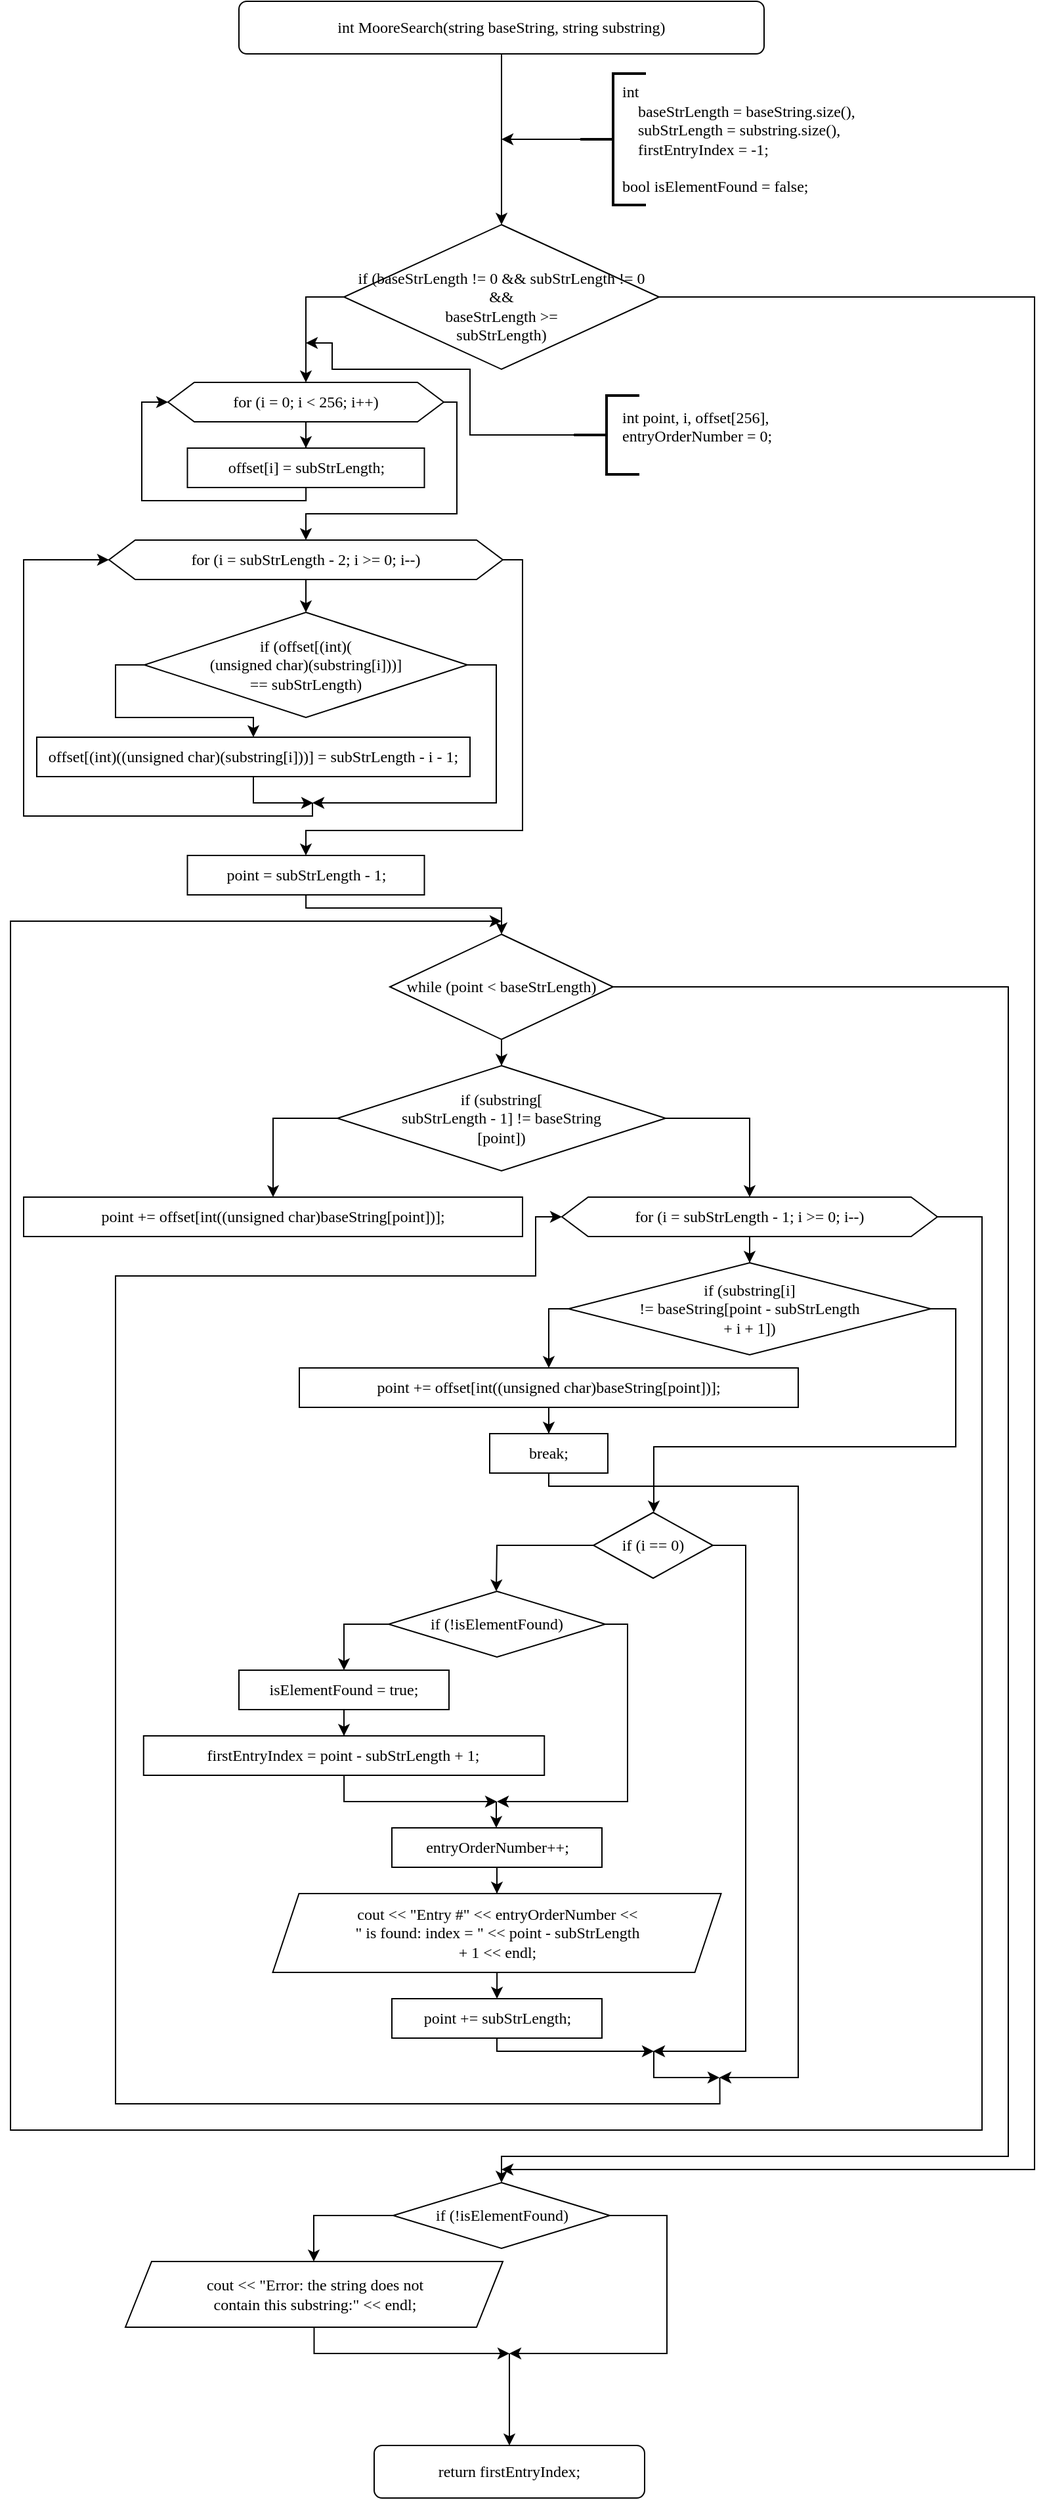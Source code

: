 <mxfile version="14.1.8" type="device"><diagram id="-pV3vBa_KzqcUFJN3fFj" name="Страница 1"><mxGraphModel dx="1185" dy="693" grid="1" gridSize="10" guides="1" tooltips="1" connect="1" arrows="1" fold="1" page="1" pageScale="1" pageWidth="827" pageHeight="1169" math="0" shadow="0"><root><mxCell id="0"/><mxCell id="1" parent="0"/><mxCell id="t9Ymlc0olZi4KqSJCbsd-13" style="edgeStyle=orthogonalEdgeStyle;rounded=0;orthogonalLoop=1;jettySize=auto;html=1;entryX=0.5;entryY=0;entryDx=0;entryDy=0;" edge="1" parent="1" source="t9Ymlc0olZi4KqSJCbsd-12" target="t9Ymlc0olZi4KqSJCbsd-17"><mxGeometry relative="1" as="geometry"><mxPoint x="406" y="210" as="targetPoint"/></mxGeometry></mxCell><mxCell id="t9Ymlc0olZi4KqSJCbsd-12" value="int MooreSearch(string baseString, string substring)" style="rounded=1;whiteSpace=wrap;html=1;fontFamily=Consolas;" vertex="1" parent="1"><mxGeometry x="206" y="40" width="400" height="40" as="geometry"/></mxCell><mxCell id="t9Ymlc0olZi4KqSJCbsd-16" style="edgeStyle=orthogonalEdgeStyle;rounded=0;orthogonalLoop=1;jettySize=auto;html=1;fontFamily=Consolas;" edge="1" parent="1" source="t9Ymlc0olZi4KqSJCbsd-14"><mxGeometry relative="1" as="geometry"><mxPoint x="406" y="145" as="targetPoint"/></mxGeometry></mxCell><mxCell id="t9Ymlc0olZi4KqSJCbsd-14" value="" style="strokeWidth=2;html=1;shape=mxgraph.flowchart.annotation_2;align=left;labelPosition=right;pointerEvents=1;" vertex="1" parent="1"><mxGeometry x="466" y="95" width="50" height="100" as="geometry"/></mxCell><mxCell id="t9Ymlc0olZi4KqSJCbsd-15" value="&lt;div&gt;int&amp;nbsp;&lt;/div&gt;&lt;div&gt;&amp;nbsp; &amp;nbsp; baseStrLength = baseString.size(),&amp;nbsp;&lt;/div&gt;&lt;div&gt;&amp;nbsp; &amp;nbsp; subStrLength = substring.size(),&lt;/div&gt;&lt;div&gt;&amp;nbsp; &amp;nbsp; firstEntryIndex = -1;&lt;/div&gt;&lt;div&gt;&lt;br&gt;&lt;/div&gt;&lt;div&gt;bool isElementFound = false;&lt;/div&gt;" style="text;html=1;strokeColor=none;fillColor=none;align=left;verticalAlign=middle;whiteSpace=wrap;rounded=0;fontFamily=Consolas;" vertex="1" parent="1"><mxGeometry x="496" y="90" width="260" height="110" as="geometry"/></mxCell><mxCell id="t9Ymlc0olZi4KqSJCbsd-19" style="edgeStyle=orthogonalEdgeStyle;rounded=0;orthogonalLoop=1;jettySize=auto;html=1;entryX=0.5;entryY=0;entryDx=0;entryDy=0;fontFamily=Consolas;" edge="1" parent="1" source="t9Ymlc0olZi4KqSJCbsd-17" target="t9Ymlc0olZi4KqSJCbsd-18"><mxGeometry relative="1" as="geometry"><Array as="points"><mxPoint x="257" y="265"/></Array></mxGeometry></mxCell><mxCell id="t9Ymlc0olZi4KqSJCbsd-84" style="edgeStyle=orthogonalEdgeStyle;rounded=0;orthogonalLoop=1;jettySize=auto;html=1;fontFamily=Consolas;" edge="1" parent="1" source="t9Ymlc0olZi4KqSJCbsd-17"><mxGeometry relative="1" as="geometry"><mxPoint x="406" y="1690" as="targetPoint"/><Array as="points"><mxPoint x="812" y="265"/><mxPoint x="812" y="1690"/></Array></mxGeometry></mxCell><mxCell id="t9Ymlc0olZi4KqSJCbsd-17" value="&lt;br&gt;if (baseStrLength != 0 &amp;amp;&amp;amp; subStrLength != 0 &amp;amp;&amp;amp; &lt;br&gt;baseStrLength &amp;gt;= &lt;br&gt;subStrLength)" style="rhombus;whiteSpace=wrap;html=1;fontFamily=Consolas;align=center;" vertex="1" parent="1"><mxGeometry x="286" y="210" width="240" height="110" as="geometry"/></mxCell><mxCell id="t9Ymlc0olZi4KqSJCbsd-21" style="edgeStyle=orthogonalEdgeStyle;rounded=0;orthogonalLoop=1;jettySize=auto;html=1;entryX=0.5;entryY=0;entryDx=0;entryDy=0;fontFamily=Consolas;" edge="1" parent="1" source="t9Ymlc0olZi4KqSJCbsd-18" target="t9Ymlc0olZi4KqSJCbsd-20"><mxGeometry relative="1" as="geometry"/></mxCell><mxCell id="t9Ymlc0olZi4KqSJCbsd-25" style="edgeStyle=orthogonalEdgeStyle;rounded=0;orthogonalLoop=1;jettySize=auto;html=1;entryX=0.5;entryY=0;entryDx=0;entryDy=0;fontFamily=Consolas;" edge="1" parent="1" source="t9Ymlc0olZi4KqSJCbsd-18" target="t9Ymlc0olZi4KqSJCbsd-24"><mxGeometry relative="1" as="geometry"><Array as="points"><mxPoint x="372" y="345"/><mxPoint x="372" y="430"/><mxPoint x="257" y="430"/></Array></mxGeometry></mxCell><mxCell id="t9Ymlc0olZi4KqSJCbsd-18" value="for (i = 0; i &amp;lt; 256; i++)" style="shape=hexagon;perimeter=hexagonPerimeter2;whiteSpace=wrap;html=1;fixedSize=1;fontFamily=Consolas;align=center;" vertex="1" parent="1"><mxGeometry x="152" y="330" width="210" height="30" as="geometry"/></mxCell><mxCell id="t9Ymlc0olZi4KqSJCbsd-23" style="edgeStyle=orthogonalEdgeStyle;rounded=0;orthogonalLoop=1;jettySize=auto;html=1;fontFamily=Consolas;entryX=0;entryY=0.5;entryDx=0;entryDy=0;" edge="1" parent="1" source="t9Ymlc0olZi4KqSJCbsd-20" target="t9Ymlc0olZi4KqSJCbsd-18"><mxGeometry relative="1" as="geometry"><mxPoint x="132" y="350" as="targetPoint"/><Array as="points"><mxPoint x="257" y="420"/><mxPoint x="132" y="420"/><mxPoint x="132" y="345"/></Array></mxGeometry></mxCell><mxCell id="t9Ymlc0olZi4KqSJCbsd-20" value="offset[i] = subStrLength;" style="rounded=0;whiteSpace=wrap;html=1;fontFamily=Consolas;align=center;" vertex="1" parent="1"><mxGeometry x="166.75" y="380" width="180.5" height="30" as="geometry"/></mxCell><mxCell id="t9Ymlc0olZi4KqSJCbsd-27" style="edgeStyle=orthogonalEdgeStyle;rounded=0;orthogonalLoop=1;jettySize=auto;html=1;entryX=0.5;entryY=0;entryDx=0;entryDy=0;fontFamily=Consolas;" edge="1" parent="1" source="t9Ymlc0olZi4KqSJCbsd-24" target="t9Ymlc0olZi4KqSJCbsd-26"><mxGeometry relative="1" as="geometry"/></mxCell><mxCell id="t9Ymlc0olZi4KqSJCbsd-33" style="edgeStyle=orthogonalEdgeStyle;rounded=0;orthogonalLoop=1;jettySize=auto;html=1;fontFamily=Consolas;arcSize=0;entryX=0.5;entryY=0;entryDx=0;entryDy=0;" edge="1" parent="1" source="t9Ymlc0olZi4KqSJCbsd-24" target="t9Ymlc0olZi4KqSJCbsd-34"><mxGeometry relative="1" as="geometry"><mxPoint x="262" y="690" as="targetPoint"/><Array as="points"><mxPoint x="422" y="465"/><mxPoint x="422" y="671"/><mxPoint x="257" y="671"/></Array></mxGeometry></mxCell><mxCell id="t9Ymlc0olZi4KqSJCbsd-24" value="for (i = subStrLength - 2; i &amp;gt;= 0; i--)" style="shape=hexagon;perimeter=hexagonPerimeter2;whiteSpace=wrap;html=1;fixedSize=1;fontFamily=Consolas;align=center;" vertex="1" parent="1"><mxGeometry x="107" y="450" width="300" height="30" as="geometry"/></mxCell><mxCell id="t9Ymlc0olZi4KqSJCbsd-29" style="edgeStyle=orthogonalEdgeStyle;rounded=0;orthogonalLoop=1;jettySize=auto;html=1;entryX=0.5;entryY=0;entryDx=0;entryDy=0;fontFamily=Consolas;exitX=0;exitY=0.5;exitDx=0;exitDy=0;" edge="1" parent="1" source="t9Ymlc0olZi4KqSJCbsd-26" target="t9Ymlc0olZi4KqSJCbsd-28"><mxGeometry relative="1" as="geometry"><Array as="points"><mxPoint x="112" y="545"/><mxPoint x="112" y="585"/><mxPoint x="217" y="585"/></Array></mxGeometry></mxCell><mxCell id="t9Ymlc0olZi4KqSJCbsd-31" style="edgeStyle=orthogonalEdgeStyle;rounded=0;orthogonalLoop=1;jettySize=auto;html=1;fontFamily=Consolas;" edge="1" parent="1" source="t9Ymlc0olZi4KqSJCbsd-26"><mxGeometry relative="1" as="geometry"><mxPoint x="262" y="650" as="targetPoint"/><Array as="points"><mxPoint x="402" y="545"/><mxPoint x="402" y="650"/></Array></mxGeometry></mxCell><mxCell id="t9Ymlc0olZi4KqSJCbsd-26" value="if (offset[(int)(&lt;br&gt;(unsigned char)(substring[i]))] &lt;br&gt;== subStrLength)" style="rhombus;whiteSpace=wrap;html=1;fontFamily=Consolas;align=center;" vertex="1" parent="1"><mxGeometry x="134" y="505" width="246" height="80" as="geometry"/></mxCell><mxCell id="t9Ymlc0olZi4KqSJCbsd-30" style="edgeStyle=orthogonalEdgeStyle;rounded=0;orthogonalLoop=1;jettySize=auto;html=1;fontFamily=Consolas;" edge="1" parent="1" source="t9Ymlc0olZi4KqSJCbsd-28"><mxGeometry relative="1" as="geometry"><mxPoint x="262" y="650" as="targetPoint"/></mxGeometry></mxCell><mxCell id="t9Ymlc0olZi4KqSJCbsd-28" value="offset[(int)((unsigned char)(substring[i]))] = subStrLength - i - 1;" style="rounded=0;whiteSpace=wrap;html=1;fontFamily=Consolas;align=center;" vertex="1" parent="1"><mxGeometry x="52" y="600" width="330" height="30" as="geometry"/></mxCell><mxCell id="t9Ymlc0olZi4KqSJCbsd-32" value="" style="endArrow=classic;html=1;fontFamily=Consolas;edgeStyle=orthogonalEdgeStyle;arcSize=0;entryX=0;entryY=0.5;entryDx=0;entryDy=0;" edge="1" parent="1" target="t9Ymlc0olZi4KqSJCbsd-24"><mxGeometry width="50" height="50" relative="1" as="geometry"><mxPoint x="262" y="650" as="sourcePoint"/><mxPoint x="12" y="460" as="targetPoint"/><Array as="points"><mxPoint x="262" y="660"/><mxPoint x="42" y="660"/><mxPoint x="42" y="465"/></Array></mxGeometry></mxCell><mxCell id="t9Ymlc0olZi4KqSJCbsd-36" style="edgeStyle=orthogonalEdgeStyle;rounded=0;orthogonalLoop=1;jettySize=auto;html=1;entryX=0.5;entryY=0;entryDx=0;entryDy=0;fontFamily=Consolas;" edge="1" parent="1" source="t9Ymlc0olZi4KqSJCbsd-34" target="t9Ymlc0olZi4KqSJCbsd-35"><mxGeometry relative="1" as="geometry"><Array as="points"><mxPoint x="257" y="730"/><mxPoint x="406" y="730"/></Array></mxGeometry></mxCell><mxCell id="t9Ymlc0olZi4KqSJCbsd-34" value="point = subStrLength - 1;" style="rounded=0;whiteSpace=wrap;html=1;fontFamily=Consolas;align=center;" vertex="1" parent="1"><mxGeometry x="166.75" y="690" width="180.5" height="30" as="geometry"/></mxCell><mxCell id="t9Ymlc0olZi4KqSJCbsd-38" style="edgeStyle=orthogonalEdgeStyle;rounded=0;orthogonalLoop=1;jettySize=auto;html=1;entryX=0.5;entryY=0;entryDx=0;entryDy=0;fontFamily=Consolas;" edge="1" parent="1" source="t9Ymlc0olZi4KqSJCbsd-35" target="t9Ymlc0olZi4KqSJCbsd-37"><mxGeometry relative="1" as="geometry"/></mxCell><mxCell id="t9Ymlc0olZi4KqSJCbsd-75" style="edgeStyle=orthogonalEdgeStyle;rounded=0;orthogonalLoop=1;jettySize=auto;html=1;fontFamily=Consolas;" edge="1" parent="1" source="t9Ymlc0olZi4KqSJCbsd-35"><mxGeometry relative="1" as="geometry"><mxPoint x="406" y="1700" as="targetPoint"/><Array as="points"><mxPoint x="792" y="790"/><mxPoint x="792" y="1680"/></Array></mxGeometry></mxCell><mxCell id="t9Ymlc0olZi4KqSJCbsd-35" value="while (point &amp;lt; baseStrLength)" style="rhombus;whiteSpace=wrap;html=1;fontFamily=Consolas;align=center;" vertex="1" parent="1"><mxGeometry x="321" y="750" width="170" height="80" as="geometry"/></mxCell><mxCell id="t9Ymlc0olZi4KqSJCbsd-41" style="edgeStyle=orthogonalEdgeStyle;rounded=0;orthogonalLoop=1;jettySize=auto;html=1;entryX=0.5;entryY=0;entryDx=0;entryDy=0;fontFamily=Consolas;" edge="1" parent="1" source="t9Ymlc0olZi4KqSJCbsd-37" target="t9Ymlc0olZi4KqSJCbsd-40"><mxGeometry relative="1" as="geometry"><Array as="points"><mxPoint x="232" y="890"/></Array></mxGeometry></mxCell><mxCell id="t9Ymlc0olZi4KqSJCbsd-45" style="edgeStyle=orthogonalEdgeStyle;rounded=0;orthogonalLoop=1;jettySize=auto;html=1;fontFamily=Consolas;entryX=0.5;entryY=0;entryDx=0;entryDy=0;" edge="1" parent="1" source="t9Ymlc0olZi4KqSJCbsd-37" target="t9Ymlc0olZi4KqSJCbsd-44"><mxGeometry relative="1" as="geometry"><Array as="points"><mxPoint x="595" y="890"/></Array></mxGeometry></mxCell><mxCell id="t9Ymlc0olZi4KqSJCbsd-37" value="if (substring[&lt;br&gt;subStrLength - 1] != baseString&lt;br&gt;[point])" style="rhombus;whiteSpace=wrap;html=1;fontFamily=Consolas;align=center;" vertex="1" parent="1"><mxGeometry x="281" y="850" width="250" height="80" as="geometry"/></mxCell><mxCell id="t9Ymlc0olZi4KqSJCbsd-40" value="point += offset[int((unsigned char)baseString[point])];" style="rounded=0;whiteSpace=wrap;html=1;fontFamily=Consolas;align=center;" vertex="1" parent="1"><mxGeometry x="42" y="950" width="380" height="30" as="geometry"/></mxCell><mxCell id="t9Ymlc0olZi4KqSJCbsd-43" style="edgeStyle=orthogonalEdgeStyle;rounded=0;orthogonalLoop=1;jettySize=auto;html=1;fontFamily=Consolas;" edge="1" parent="1" source="t9Ymlc0olZi4KqSJCbsd-42"><mxGeometry relative="1" as="geometry"><mxPoint x="257" y="300" as="targetPoint"/><Array as="points"><mxPoint x="382" y="370"/><mxPoint x="382" y="320"/><mxPoint x="277" y="320"/><mxPoint x="277" y="300"/></Array></mxGeometry></mxCell><mxCell id="t9Ymlc0olZi4KqSJCbsd-42" value="" style="strokeWidth=2;html=1;shape=mxgraph.flowchart.annotation_2;align=left;labelPosition=right;pointerEvents=1;" vertex="1" parent="1"><mxGeometry x="461" y="340" width="50" height="60" as="geometry"/></mxCell><mxCell id="t9Ymlc0olZi4KqSJCbsd-47" style="edgeStyle=orthogonalEdgeStyle;rounded=0;orthogonalLoop=1;jettySize=auto;html=1;entryX=0.5;entryY=0;entryDx=0;entryDy=0;fontFamily=Consolas;" edge="1" parent="1" source="t9Ymlc0olZi4KqSJCbsd-44" target="t9Ymlc0olZi4KqSJCbsd-46"><mxGeometry relative="1" as="geometry"/></mxCell><mxCell id="t9Ymlc0olZi4KqSJCbsd-74" style="edgeStyle=orthogonalEdgeStyle;rounded=0;orthogonalLoop=1;jettySize=auto;html=1;fontFamily=Consolas;" edge="1" parent="1" source="t9Ymlc0olZi4KqSJCbsd-44"><mxGeometry relative="1" as="geometry"><mxPoint x="406" y="740" as="targetPoint"/><Array as="points"><mxPoint x="772" y="965"/><mxPoint x="772" y="1660"/><mxPoint x="32" y="1660"/><mxPoint x="32" y="740"/><mxPoint x="321" y="740"/></Array></mxGeometry></mxCell><mxCell id="t9Ymlc0olZi4KqSJCbsd-44" value="for (i = subStrLength - 1; i &amp;gt;= 0; i--)" style="shape=hexagon;perimeter=hexagonPerimeter2;whiteSpace=wrap;html=1;fixedSize=1;fontFamily=Consolas;align=center;" vertex="1" parent="1"><mxGeometry x="452" y="950" width="286" height="30" as="geometry"/></mxCell><mxCell id="t9Ymlc0olZi4KqSJCbsd-49" style="edgeStyle=orthogonalEdgeStyle;rounded=0;orthogonalLoop=1;jettySize=auto;html=1;entryX=0.5;entryY=0;entryDx=0;entryDy=0;fontFamily=Consolas;" edge="1" parent="1" source="t9Ymlc0olZi4KqSJCbsd-46" target="t9Ymlc0olZi4KqSJCbsd-48"><mxGeometry relative="1" as="geometry"><Array as="points"><mxPoint x="442" y="1035"/></Array></mxGeometry></mxCell><mxCell id="t9Ymlc0olZi4KqSJCbsd-53" style="edgeStyle=orthogonalEdgeStyle;rounded=0;orthogonalLoop=1;jettySize=auto;html=1;fontFamily=Consolas;" edge="1" parent="1" source="t9Ymlc0olZi4KqSJCbsd-46"><mxGeometry relative="1" as="geometry"><mxPoint x="522" y="1190" as="targetPoint"/><Array as="points"><mxPoint x="752" y="1035"/><mxPoint x="752" y="1140"/><mxPoint x="522" y="1140"/><mxPoint x="522" y="1190"/></Array></mxGeometry></mxCell><mxCell id="t9Ymlc0olZi4KqSJCbsd-46" value="if (substring[i] &lt;br&gt;!= baseString[point - subStrLength &lt;br&gt;+ i + 1])" style="rhombus;whiteSpace=wrap;html=1;fontFamily=Consolas;align=center;" vertex="1" parent="1"><mxGeometry x="457" y="1000" width="276" height="70" as="geometry"/></mxCell><mxCell id="t9Ymlc0olZi4KqSJCbsd-51" style="edgeStyle=orthogonalEdgeStyle;rounded=0;orthogonalLoop=1;jettySize=auto;html=1;entryX=0.5;entryY=0;entryDx=0;entryDy=0;fontFamily=Consolas;" edge="1" parent="1" source="t9Ymlc0olZi4KqSJCbsd-48" target="t9Ymlc0olZi4KqSJCbsd-50"><mxGeometry relative="1" as="geometry"/></mxCell><mxCell id="t9Ymlc0olZi4KqSJCbsd-48" value="point += offset[int((unsigned char)baseString[point])];" style="rounded=0;whiteSpace=wrap;html=1;fontFamily=Consolas;align=center;" vertex="1" parent="1"><mxGeometry x="252" y="1080" width="380" height="30" as="geometry"/></mxCell><mxCell id="t9Ymlc0olZi4KqSJCbsd-72" style="edgeStyle=orthogonalEdgeStyle;rounded=0;orthogonalLoop=1;jettySize=auto;html=1;fontFamily=Consolas;" edge="1" parent="1" source="t9Ymlc0olZi4KqSJCbsd-50"><mxGeometry relative="1" as="geometry"><mxPoint x="572" y="1620" as="targetPoint"/><Array as="points"><mxPoint x="442" y="1170"/><mxPoint x="632" y="1170"/><mxPoint x="632" y="1620"/></Array></mxGeometry></mxCell><mxCell id="t9Ymlc0olZi4KqSJCbsd-50" value="break;" style="rounded=0;whiteSpace=wrap;html=1;fontFamily=Consolas;align=center;" vertex="1" parent="1"><mxGeometry x="397" y="1130" width="90" height="30" as="geometry"/></mxCell><mxCell id="t9Ymlc0olZi4KqSJCbsd-55" style="edgeStyle=orthogonalEdgeStyle;rounded=0;orthogonalLoop=1;jettySize=auto;html=1;fontFamily=Consolas;" edge="1" parent="1" source="t9Ymlc0olZi4KqSJCbsd-54"><mxGeometry relative="1" as="geometry"><mxPoint x="402" y="1250" as="targetPoint"/></mxGeometry></mxCell><mxCell id="t9Ymlc0olZi4KqSJCbsd-69" style="edgeStyle=orthogonalEdgeStyle;rounded=0;orthogonalLoop=1;jettySize=auto;html=1;fontFamily=Consolas;" edge="1" parent="1" source="t9Ymlc0olZi4KqSJCbsd-54"><mxGeometry relative="1" as="geometry"><mxPoint x="521.5" y="1600" as="targetPoint"/><Array as="points"><mxPoint x="592" y="1215"/><mxPoint x="592" y="1600"/></Array></mxGeometry></mxCell><mxCell id="t9Ymlc0olZi4KqSJCbsd-54" value="if (i == 0)" style="rhombus;whiteSpace=wrap;html=1;fontFamily=Consolas;align=center;" vertex="1" parent="1"><mxGeometry x="476" y="1190" width="91" height="50" as="geometry"/></mxCell><mxCell id="t9Ymlc0olZi4KqSJCbsd-58" style="edgeStyle=orthogonalEdgeStyle;rounded=0;orthogonalLoop=1;jettySize=auto;html=1;entryX=0.5;entryY=0;entryDx=0;entryDy=0;fontFamily=Consolas;" edge="1" parent="1" source="t9Ymlc0olZi4KqSJCbsd-56" target="t9Ymlc0olZi4KqSJCbsd-57"><mxGeometry relative="1" as="geometry"><Array as="points"><mxPoint x="286" y="1275"/></Array></mxGeometry></mxCell><mxCell id="t9Ymlc0olZi4KqSJCbsd-62" style="edgeStyle=orthogonalEdgeStyle;rounded=0;orthogonalLoop=1;jettySize=auto;html=1;fontFamily=Consolas;" edge="1" parent="1" source="t9Ymlc0olZi4KqSJCbsd-56"><mxGeometry relative="1" as="geometry"><mxPoint x="402.5" y="1410" as="targetPoint"/><Array as="points"><mxPoint x="502" y="1275"/><mxPoint x="502" y="1410"/></Array></mxGeometry></mxCell><mxCell id="t9Ymlc0olZi4KqSJCbsd-56" value="if (!isElementFound)" style="rhombus;whiteSpace=wrap;html=1;fontFamily=Consolas;align=center;" vertex="1" parent="1"><mxGeometry x="320" y="1250" width="165" height="50" as="geometry"/></mxCell><mxCell id="t9Ymlc0olZi4KqSJCbsd-60" style="edgeStyle=orthogonalEdgeStyle;rounded=0;orthogonalLoop=1;jettySize=auto;html=1;entryX=0.5;entryY=0;entryDx=0;entryDy=0;fontFamily=Consolas;" edge="1" parent="1" source="t9Ymlc0olZi4KqSJCbsd-57" target="t9Ymlc0olZi4KqSJCbsd-59"><mxGeometry relative="1" as="geometry"/></mxCell><mxCell id="t9Ymlc0olZi4KqSJCbsd-57" value="isElementFound = true;" style="rounded=0;whiteSpace=wrap;html=1;fontFamily=Consolas;align=center;" vertex="1" parent="1"><mxGeometry x="206" y="1310" width="160" height="30" as="geometry"/></mxCell><mxCell id="t9Ymlc0olZi4KqSJCbsd-61" style="edgeStyle=orthogonalEdgeStyle;rounded=0;orthogonalLoop=1;jettySize=auto;html=1;fontFamily=Consolas;" edge="1" parent="1" source="t9Ymlc0olZi4KqSJCbsd-59"><mxGeometry relative="1" as="geometry"><mxPoint x="402" y="1410" as="targetPoint"/></mxGeometry></mxCell><mxCell id="t9Ymlc0olZi4KqSJCbsd-59" value="firstEntryIndex = point - subStrLength + 1;" style="rounded=0;whiteSpace=wrap;html=1;fontFamily=Consolas;align=center;" vertex="1" parent="1"><mxGeometry x="133.38" y="1360" width="305.25" height="30" as="geometry"/></mxCell><mxCell id="t9Ymlc0olZi4KqSJCbsd-63" value="" style="endArrow=classic;html=1;fontFamily=Consolas;" edge="1" parent="1"><mxGeometry width="50" height="50" relative="1" as="geometry"><mxPoint x="402" y="1410" as="sourcePoint"/><mxPoint x="402" y="1430" as="targetPoint"/></mxGeometry></mxCell><mxCell id="t9Ymlc0olZi4KqSJCbsd-66" style="edgeStyle=orthogonalEdgeStyle;rounded=0;orthogonalLoop=1;jettySize=auto;html=1;entryX=0.5;entryY=0;entryDx=0;entryDy=0;fontFamily=Consolas;" edge="1" parent="1" source="t9Ymlc0olZi4KqSJCbsd-64" target="t9Ymlc0olZi4KqSJCbsd-65"><mxGeometry relative="1" as="geometry"/></mxCell><mxCell id="t9Ymlc0olZi4KqSJCbsd-64" value="entryOrderNumber++;" style="rounded=0;whiteSpace=wrap;html=1;fontFamily=Consolas;align=center;" vertex="1" parent="1"><mxGeometry x="322.5" y="1430" width="160" height="30" as="geometry"/></mxCell><mxCell id="t9Ymlc0olZi4KqSJCbsd-68" style="edgeStyle=orthogonalEdgeStyle;rounded=0;orthogonalLoop=1;jettySize=auto;html=1;entryX=0.5;entryY=0;entryDx=0;entryDy=0;fontFamily=Consolas;" edge="1" parent="1" source="t9Ymlc0olZi4KqSJCbsd-65" target="t9Ymlc0olZi4KqSJCbsd-67"><mxGeometry relative="1" as="geometry"/></mxCell><mxCell id="t9Ymlc0olZi4KqSJCbsd-65" value="cout &amp;lt;&amp;lt; &quot;Entry #&quot; &amp;lt;&amp;lt; entryOrderNumber &amp;lt;&amp;lt; &lt;br&gt;&quot; is found: index = &quot; &amp;lt;&amp;lt; point - subStrLength &lt;br&gt;+ 1 &amp;lt;&amp;lt; endl;" style="shape=parallelogram;perimeter=parallelogramPerimeter;whiteSpace=wrap;html=1;fixedSize=1;fontFamily=Consolas;" vertex="1" parent="1"><mxGeometry x="231.75" y="1480" width="341.5" height="60" as="geometry"/></mxCell><mxCell id="t9Ymlc0olZi4KqSJCbsd-70" style="edgeStyle=orthogonalEdgeStyle;rounded=0;orthogonalLoop=1;jettySize=auto;html=1;fontFamily=Consolas;" edge="1" parent="1" source="t9Ymlc0olZi4KqSJCbsd-67"><mxGeometry relative="1" as="geometry"><mxPoint x="522" y="1600" as="targetPoint"/><Array as="points"><mxPoint x="403" y="1600"/></Array></mxGeometry></mxCell><mxCell id="t9Ymlc0olZi4KqSJCbsd-67" value="point += subStrLength;" style="rounded=0;whiteSpace=wrap;html=1;fontFamily=Consolas;align=center;" vertex="1" parent="1"><mxGeometry x="322.5" y="1560" width="160" height="30" as="geometry"/></mxCell><mxCell id="t9Ymlc0olZi4KqSJCbsd-71" value="" style="endArrow=classic;html=1;fontFamily=Consolas;arcSize=0;edgeStyle=orthogonalEdgeStyle;" edge="1" parent="1"><mxGeometry width="50" height="50" relative="1" as="geometry"><mxPoint x="522" y="1600" as="sourcePoint"/><mxPoint x="572" y="1620" as="targetPoint"/><Array as="points"><mxPoint x="522" y="1620"/></Array></mxGeometry></mxCell><mxCell id="t9Ymlc0olZi4KqSJCbsd-73" value="" style="endArrow=classic;html=1;fontFamily=Consolas;arcSize=0;edgeStyle=orthogonalEdgeStyle;entryX=0;entryY=0.5;entryDx=0;entryDy=0;" edge="1" parent="1" target="t9Ymlc0olZi4KqSJCbsd-44"><mxGeometry width="50" height="50" relative="1" as="geometry"><mxPoint x="572.25" y="1620" as="sourcePoint"/><mxPoint x="442" y="960" as="targetPoint"/><Array as="points"><mxPoint x="572" y="1640"/><mxPoint x="112" y="1640"/><mxPoint x="112" y="1010"/><mxPoint x="432" y="1010"/><mxPoint x="432" y="965"/></Array></mxGeometry></mxCell><mxCell id="t9Ymlc0olZi4KqSJCbsd-79" style="edgeStyle=orthogonalEdgeStyle;rounded=0;orthogonalLoop=1;jettySize=auto;html=1;fontFamily=Consolas;" edge="1" parent="1" source="t9Ymlc0olZi4KqSJCbsd-77" target="t9Ymlc0olZi4KqSJCbsd-78"><mxGeometry relative="1" as="geometry"><Array as="points"><mxPoint x="406" y="1725"/><mxPoint x="263" y="1725"/></Array></mxGeometry></mxCell><mxCell id="t9Ymlc0olZi4KqSJCbsd-81" style="edgeStyle=orthogonalEdgeStyle;rounded=0;orthogonalLoop=1;jettySize=auto;html=1;fontFamily=Consolas;" edge="1" parent="1" source="t9Ymlc0olZi4KqSJCbsd-77"><mxGeometry relative="1" as="geometry"><mxPoint x="412" y="1830" as="targetPoint"/><Array as="points"><mxPoint x="532" y="1725"/><mxPoint x="532" y="1830"/></Array></mxGeometry></mxCell><mxCell id="t9Ymlc0olZi4KqSJCbsd-77" value="if (!isElementFound)" style="rhombus;whiteSpace=wrap;html=1;fontFamily=Consolas;align=center;" vertex="1" parent="1"><mxGeometry x="323.5" y="1700" width="165" height="50" as="geometry"/></mxCell><mxCell id="t9Ymlc0olZi4KqSJCbsd-80" style="edgeStyle=orthogonalEdgeStyle;rounded=0;orthogonalLoop=1;jettySize=auto;html=1;fontFamily=Consolas;" edge="1" parent="1" source="t9Ymlc0olZi4KqSJCbsd-78"><mxGeometry relative="1" as="geometry"><mxPoint x="412" y="1830" as="targetPoint"/><Array as="points"><mxPoint x="263" y="1830"/></Array></mxGeometry></mxCell><mxCell id="t9Ymlc0olZi4KqSJCbsd-78" value="cout &amp;lt;&amp;lt; &quot;Error: the string does not &lt;br&gt;contain this substring:&quot; &amp;lt;&amp;lt; endl;" style="shape=parallelogram;perimeter=parallelogramPerimeter;whiteSpace=wrap;html=1;fixedSize=1;fontFamily=Consolas;" vertex="1" parent="1"><mxGeometry x="119.5" y="1760" width="287.5" height="50" as="geometry"/></mxCell><mxCell id="t9Ymlc0olZi4KqSJCbsd-82" value="return firstEntryIndex;" style="rounded=1;whiteSpace=wrap;html=1;fontFamily=Consolas;" vertex="1" parent="1"><mxGeometry x="309" y="1900" width="206" height="40" as="geometry"/></mxCell><mxCell id="t9Ymlc0olZi4KqSJCbsd-83" value="" style="endArrow=classic;html=1;fontFamily=Consolas;" edge="1" parent="1" target="t9Ymlc0olZi4KqSJCbsd-82"><mxGeometry width="50" height="50" relative="1" as="geometry"><mxPoint x="412" y="1830" as="sourcePoint"/><mxPoint x="532" y="1910" as="targetPoint"/></mxGeometry></mxCell><mxCell id="t9Ymlc0olZi4KqSJCbsd-85" value="int     point, i,     offset[256],    entryOrderNumber = 0;" style="text;whiteSpace=wrap;html=1;fontFamily=Consolas;" vertex="1" parent="1"><mxGeometry x="496" y="343" width="150" height="60" as="geometry"/></mxCell></root></mxGraphModel></diagram></mxfile>
